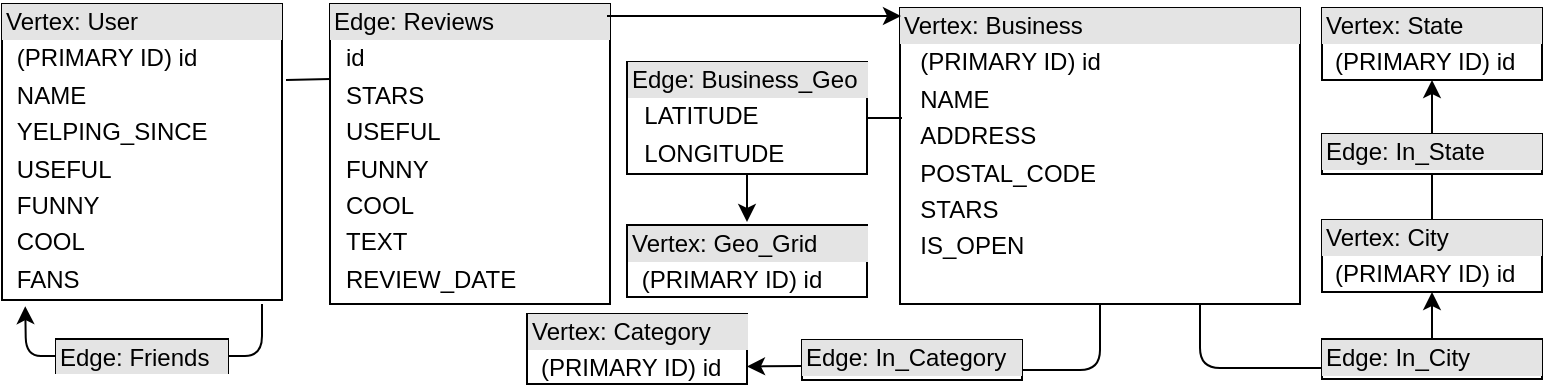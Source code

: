 <mxfile version="12.2.6" type="device" pages="1"><diagram id="SiyMgOkZqrqWP47grDj2" name="Page-1"><mxGraphModel dx="805" dy="410" grid="1" gridSize="10" guides="1" tooltips="1" connect="1" arrows="1" fold="1" page="1" pageScale="1" pageWidth="850" pageHeight="1100" math="0" shadow="0"><root><mxCell id="0"/><mxCell id="1" parent="0"/><mxCell id="MdES_S9rGaPAUbozf3zH-1" value="&lt;div style=&quot;box-sizing: border-box ; width: 100% ; background: #e4e4e4 ; padding: 2px&quot;&gt;Edge: Reviews&lt;/div&gt;&lt;table style=&quot;width: 100% ; font-size: 1em&quot; cellpadding=&quot;2&quot; cellspacing=&quot;0&quot;&gt;&lt;tbody&gt;&lt;tr&gt;&lt;td&gt;&lt;br&gt;&lt;/td&gt;&lt;td&gt;id&lt;/td&gt;&lt;/tr&gt;&lt;tr&gt;&lt;td&gt;&lt;br&gt;&lt;/td&gt;&lt;td&gt;STARS&lt;/td&gt;&lt;/tr&gt;&lt;tr&gt;&lt;td&gt;&lt;br&gt;&lt;/td&gt;&lt;td&gt;USEFUL&lt;/td&gt;&lt;/tr&gt;&lt;tr&gt;&lt;td&gt;&lt;br&gt;&lt;/td&gt;&lt;td&gt;FUNNY&lt;/td&gt;&lt;/tr&gt;&lt;tr&gt;&lt;td&gt;&lt;br&gt;&lt;/td&gt;&lt;td&gt;COOL&lt;/td&gt;&lt;/tr&gt;&lt;tr&gt;&lt;td&gt;&lt;br&gt;&lt;/td&gt;&lt;td&gt;TEXT&lt;/td&gt;&lt;/tr&gt;&lt;tr&gt;&lt;td&gt;&lt;br&gt;&lt;/td&gt;&lt;td&gt;REVIEW_DATE&lt;/td&gt;&lt;/tr&gt;&lt;/tbody&gt;&lt;/table&gt;" style="verticalAlign=top;align=left;overflow=fill;html=1;" parent="1" vertex="1"><mxGeometry x="204" y="12" width="140" height="150" as="geometry"/></mxCell><mxCell id="MdES_S9rGaPAUbozf3zH-2" value="&lt;div style=&quot;box-sizing: border-box ; width: 100% ; background: #e4e4e4 ; padding: 2px&quot;&gt;Vertex: Business&lt;/div&gt;&lt;table style=&quot;width: 100% ; font-size: 1em&quot; cellpadding=&quot;2&quot; cellspacing=&quot;0&quot;&gt;&lt;tbody&gt;&lt;tr&gt;&lt;td&gt;&lt;br&gt;&lt;/td&gt;&lt;td&gt;(PRIMARY ID) id&lt;/td&gt;&lt;/tr&gt;&lt;tr&gt;&lt;td&gt;&lt;br&gt;&lt;/td&gt;&lt;td&gt;NAME&lt;/td&gt;&lt;/tr&gt;&lt;tr&gt;&lt;td&gt;&lt;br&gt;&lt;/td&gt;&lt;td&gt;ADDRESS&lt;/td&gt;&lt;/tr&gt;&lt;tr&gt;&lt;td&gt;&lt;br&gt;&lt;/td&gt;&lt;td&gt;POSTAL_CODE&lt;/td&gt;&lt;/tr&gt;&lt;tr&gt;&lt;td&gt;&lt;br&gt;&lt;/td&gt;&lt;td&gt;STARS&lt;/td&gt;&lt;/tr&gt;&lt;tr&gt;&lt;td&gt;&lt;br&gt;&lt;/td&gt;&lt;td&gt;IS_OPEN&lt;/td&gt;&lt;/tr&gt;&lt;/tbody&gt;&lt;/table&gt;" style="verticalAlign=top;align=left;overflow=fill;html=1;" parent="1" vertex="1"><mxGeometry x="489" y="14" width="200" height="148" as="geometry"/></mxCell><mxCell id="MdES_S9rGaPAUbozf3zH-3" value="&lt;div style=&quot;box-sizing: border-box ; width: 100% ; background: #e4e4e4 ; padding: 2px&quot;&gt;Vertex: Category&lt;/div&gt;&lt;table style=&quot;width: 100% ; font-size: 1em&quot; cellpadding=&quot;2&quot; cellspacing=&quot;0&quot;&gt;&lt;tbody&gt;&lt;tr&gt;&lt;td&gt;&lt;br&gt;&lt;/td&gt;&lt;td&gt;(PRIMARY ID) id&lt;/td&gt;&lt;/tr&gt;&lt;/tbody&gt;&lt;/table&gt;" style="verticalAlign=top;align=left;overflow=fill;html=1;" parent="1" vertex="1"><mxGeometry x="302.5" y="167" width="110" height="35" as="geometry"/></mxCell><mxCell id="MdES_S9rGaPAUbozf3zH-4" value="&lt;div style=&quot;box-sizing: border-box ; width: 100% ; background: #e4e4e4 ; padding: 2px&quot;&gt;Edge: Friends&lt;/div&gt;&lt;table style=&quot;width: 100% ; font-size: 1em&quot; cellpadding=&quot;2&quot; cellspacing=&quot;0&quot;&gt;&lt;tbody&gt;&lt;/tbody&gt;&lt;/table&gt;" style="verticalAlign=top;align=left;overflow=fill;html=1;" parent="1" vertex="1"><mxGeometry x="67" y="179.5" width="86" height="17" as="geometry"/></mxCell><mxCell id="MdES_S9rGaPAUbozf3zH-5" value="&lt;div style=&quot;box-sizing: border-box ; width: 100% ; background: #e4e4e4 ; padding: 2px&quot;&gt;Vertex: User&lt;/div&gt;&lt;table style=&quot;width: 100% ; font-size: 1em&quot; cellpadding=&quot;2&quot; cellspacing=&quot;0&quot;&gt;&lt;tbody&gt;&lt;tr&gt;&lt;td&gt;&lt;br&gt;&lt;/td&gt;&lt;td&gt;(PRIMARY ID) id&lt;/td&gt;&lt;/tr&gt;&lt;tr&gt;&lt;td&gt;&lt;br&gt;&lt;/td&gt;&lt;td&gt;NAME&lt;/td&gt;&lt;/tr&gt;&lt;tr&gt;&lt;td&gt;&lt;br&gt;&lt;/td&gt;&lt;td&gt;YELPING_SINCE&lt;/td&gt;&lt;/tr&gt;&lt;tr&gt;&lt;td&gt;&lt;br&gt;&lt;/td&gt;&lt;td&gt;USEFUL&lt;/td&gt;&lt;/tr&gt;&lt;tr&gt;&lt;td&gt;&lt;br&gt;&lt;/td&gt;&lt;td&gt;FUNNY&lt;/td&gt;&lt;/tr&gt;&lt;tr&gt;&lt;td&gt;&lt;br&gt;&lt;/td&gt;&lt;td&gt;COOL&lt;/td&gt;&lt;/tr&gt;&lt;tr&gt;&lt;td&gt;&lt;br&gt;&lt;/td&gt;&lt;td&gt;FANS&lt;/td&gt;&lt;/tr&gt;&lt;/tbody&gt;&lt;/table&gt;" style="verticalAlign=top;align=left;overflow=fill;html=1;" parent="1" vertex="1"><mxGeometry x="40" y="12" width="140" height="148" as="geometry"/></mxCell><mxCell id="MdES_S9rGaPAUbozf3zH-6" value="&lt;div style=&quot;box-sizing: border-box ; width: 100% ; background: #e4e4e4 ; padding: 2px&quot;&gt;Vertex: City&lt;/div&gt;&lt;table style=&quot;width: 100% ; font-size: 1em&quot; cellpadding=&quot;2&quot; cellspacing=&quot;0&quot;&gt;&lt;tbody&gt;&lt;tr&gt;&lt;td&gt;&lt;br&gt;&lt;/td&gt;&lt;td&gt;(PRIMARY ID) id&lt;/td&gt;&lt;/tr&gt;&lt;/tbody&gt;&lt;/table&gt;" style="verticalAlign=top;align=left;overflow=fill;html=1;" parent="1" vertex="1"><mxGeometry x="700" y="120" width="110" height="36" as="geometry"/></mxCell><mxCell id="MdES_S9rGaPAUbozf3zH-7" value="&lt;div style=&quot;box-sizing: border-box ; width: 100% ; background: #e4e4e4 ; padding: 2px&quot;&gt;Edge: In_Category&lt;/div&gt;&lt;table style=&quot;width: 100% ; font-size: 1em&quot; cellpadding=&quot;2&quot; cellspacing=&quot;0&quot;&gt;&lt;tbody&gt;&lt;/tbody&gt;&lt;/table&gt;" style="verticalAlign=top;align=left;overflow=fill;html=1;" parent="1" vertex="1"><mxGeometry x="440" y="180" width="110" height="20" as="geometry"/></mxCell><mxCell id="MdES_S9rGaPAUbozf3zH-8" value="&lt;div style=&quot;box-sizing: border-box ; width: 100% ; background: #e4e4e4 ; padding: 2px&quot;&gt;Vertex: State&lt;/div&gt;&lt;table style=&quot;width: 100% ; font-size: 1em&quot; cellpadding=&quot;2&quot; cellspacing=&quot;0&quot;&gt;&lt;tbody&gt;&lt;tr&gt;&lt;td&gt;&lt;br&gt;&lt;/td&gt;&lt;td&gt;(PRIMARY ID) id&lt;/td&gt;&lt;/tr&gt;&lt;tr&gt;&lt;td&gt;&lt;/td&gt;&lt;td&gt;&lt;br&gt;&lt;/td&gt;&lt;/tr&gt;&lt;/tbody&gt;&lt;/table&gt;" style="verticalAlign=top;align=left;overflow=fill;html=1;" parent="1" vertex="1"><mxGeometry x="700" y="14" width="110" height="36" as="geometry"/></mxCell><mxCell id="MdES_S9rGaPAUbozf3zH-9" value="" style="endArrow=classic;html=1;" parent="1" edge="1"><mxGeometry width="50" height="50" relative="1" as="geometry"><mxPoint x="342.5" y="18" as="sourcePoint"/><mxPoint x="489.5" y="18" as="targetPoint"/></mxGeometry></mxCell><mxCell id="MdES_S9rGaPAUbozf3zH-10" value="" style="endArrow=none;html=1;exitX=0;exitY=0.25;exitDx=0;exitDy=0;" parent="1" source="MdES_S9rGaPAUbozf3zH-1" edge="1"><mxGeometry width="50" height="50" relative="1" as="geometry"><mxPoint x="202" y="159" as="sourcePoint"/><mxPoint x="182" y="50" as="targetPoint"/><Array as="points"/></mxGeometry></mxCell><mxCell id="MdES_S9rGaPAUbozf3zH-11" value="" style="endArrow=classic;html=1;exitX=0;exitY=0.5;exitDx=0;exitDy=0;entryX=0.083;entryY=1.021;entryDx=0;entryDy=0;entryPerimeter=0;" parent="1" source="MdES_S9rGaPAUbozf3zH-4" edge="1" target="MdES_S9rGaPAUbozf3zH-5"><mxGeometry width="50" height="50" relative="1" as="geometry"><mxPoint x="230" y="542" as="sourcePoint"/><mxPoint x="182" y="190" as="targetPoint"/><Array as="points"><mxPoint x="52" y="188"/></Array></mxGeometry></mxCell><mxCell id="MdES_S9rGaPAUbozf3zH-12" value="" style="endArrow=none;html=1;exitX=1;exitY=0.5;exitDx=0;exitDy=0;" parent="1" source="MdES_S9rGaPAUbozf3zH-4" edge="1"><mxGeometry width="50" height="50" relative="1" as="geometry"><mxPoint x="655" y="263" as="sourcePoint"/><mxPoint x="170" y="162" as="targetPoint"/><Array as="points"><mxPoint x="170" y="188"/></Array></mxGeometry></mxCell><mxCell id="MdES_S9rGaPAUbozf3zH-13" value="&lt;div style=&quot;box-sizing: border-box ; width: 100% ; background: #e4e4e4 ; padding: 2px&quot;&gt;Edge: In_City&lt;/div&gt;&lt;table style=&quot;width: 100% ; font-size: 1em&quot; cellpadding=&quot;2&quot; cellspacing=&quot;0&quot;&gt;&lt;tbody&gt;&lt;/tbody&gt;&lt;/table&gt;" style="verticalAlign=top;align=left;overflow=fill;html=1;" parent="1" vertex="1"><mxGeometry x="700" y="179.5" width="110" height="20" as="geometry"/></mxCell><mxCell id="MdES_S9rGaPAUbozf3zH-14" value="&lt;div style=&quot;box-sizing: border-box ; width: 100% ; background: #e4e4e4 ; padding: 2px&quot;&gt;Edge: In_State&lt;/div&gt;" style="verticalAlign=top;align=left;overflow=fill;html=1;" parent="1" vertex="1"><mxGeometry x="700" y="77" width="110" height="20" as="geometry"/></mxCell><mxCell id="MdES_S9rGaPAUbozf3zH-15" value="" style="endArrow=none;html=1;entryX=0.75;entryY=1;entryDx=0;entryDy=0;" parent="1" target="MdES_S9rGaPAUbozf3zH-2" edge="1"><mxGeometry width="50" height="50" relative="1" as="geometry"><mxPoint x="700" y="194" as="sourcePoint"/><mxPoint x="504" y="479" as="targetPoint"/><Array as="points"><mxPoint x="639" y="194"/></Array></mxGeometry></mxCell><mxCell id="MdES_S9rGaPAUbozf3zH-16" value="" style="endArrow=classic;html=1;entryX=0.5;entryY=1;entryDx=0;entryDy=0;exitX=0.5;exitY=0;exitDx=0;exitDy=0;" parent="1" source="MdES_S9rGaPAUbozf3zH-13" target="MdES_S9rGaPAUbozf3zH-6" edge="1"><mxGeometry width="50" height="50" relative="1" as="geometry"><mxPoint x="755" y="172" as="sourcePoint"/><mxPoint x="410" y="492" as="targetPoint"/></mxGeometry></mxCell><mxCell id="MdES_S9rGaPAUbozf3zH-17" value="" style="endArrow=none;html=1;entryX=0.5;entryY=1;entryDx=0;entryDy=0;exitX=0.5;exitY=0;exitDx=0;exitDy=0;" parent="1" source="MdES_S9rGaPAUbozf3zH-6" target="MdES_S9rGaPAUbozf3zH-14" edge="1"><mxGeometry width="50" height="50" relative="1" as="geometry"><mxPoint x="360" y="542" as="sourcePoint"/><mxPoint x="410" y="492" as="targetPoint"/></mxGeometry></mxCell><mxCell id="MdES_S9rGaPAUbozf3zH-18" value="" style="endArrow=classic;html=1;entryX=0.5;entryY=1;entryDx=0;entryDy=0;exitX=0.5;exitY=0;exitDx=0;exitDy=0;" parent="1" source="MdES_S9rGaPAUbozf3zH-14" target="MdES_S9rGaPAUbozf3zH-8" edge="1"><mxGeometry width="50" height="50" relative="1" as="geometry"><mxPoint x="360" y="542" as="sourcePoint"/><mxPoint x="410" y="492" as="targetPoint"/></mxGeometry></mxCell><mxCell id="MdES_S9rGaPAUbozf3zH-19" value="" style="endArrow=none;html=1;entryX=0.5;entryY=1;entryDx=0;entryDy=0;exitX=1;exitY=0.75;exitDx=0;exitDy=0;" parent="1" source="MdES_S9rGaPAUbozf3zH-7" target="MdES_S9rGaPAUbozf3zH-2" edge="1"><mxGeometry width="50" height="50" relative="1" as="geometry"><mxPoint x="521" y="178" as="sourcePoint"/><mxPoint x="504" y="160" as="targetPoint"/><Array as="points"><mxPoint x="589" y="195"/></Array></mxGeometry></mxCell><mxCell id="MdES_S9rGaPAUbozf3zH-20" value="" style="endArrow=classic;html=1;entryX=1;entryY=0.75;entryDx=0;entryDy=0;" parent="1" target="MdES_S9rGaPAUbozf3zH-3" edge="1"><mxGeometry width="50" height="50" relative="1" as="geometry"><mxPoint x="440" y="193" as="sourcePoint"/><mxPoint x="780" y="70" as="targetPoint"/><Array as="points"/></mxGeometry></mxCell><mxCell id="MdES_S9rGaPAUbozf3zH-22" value="&lt;div style=&quot;box-sizing: border-box ; width: 100% ; background: #e4e4e4 ; padding: 2px&quot;&gt;Vertex: Geo_Grid&lt;/div&gt;&lt;table style=&quot;width: 100% ; font-size: 1em&quot; cellpadding=&quot;2&quot; cellspacing=&quot;0&quot;&gt;&lt;tbody&gt;&lt;tr&gt;&lt;td&gt;&lt;br&gt;&lt;/td&gt;&lt;td&gt;(PRIMARY ID) id&lt;/td&gt;&lt;/tr&gt;&lt;tr&gt;&lt;td&gt;&lt;/td&gt;&lt;td&gt;&lt;br&gt;&lt;/td&gt;&lt;/tr&gt;&lt;/tbody&gt;&lt;/table&gt;" style="verticalAlign=top;align=left;overflow=fill;html=1;" parent="1" vertex="1"><mxGeometry x="352.5" y="122.5" width="120" height="36" as="geometry"/></mxCell><mxCell id="MdES_S9rGaPAUbozf3zH-24" value="&lt;div style=&quot;box-sizing: border-box ; width: 100% ; background: #e4e4e4 ; padding: 2px&quot;&gt;Edge: Business_Geo&lt;/div&gt;&lt;table style=&quot;width: 100% ; font-size: 1em&quot; cellpadding=&quot;2&quot; cellspacing=&quot;0&quot;&gt;&lt;tbody&gt;&lt;tr&gt;&lt;td&gt;&lt;br&gt;&lt;/td&gt;&lt;td&gt;LATITUDE&lt;/td&gt;&lt;/tr&gt;&lt;tr&gt;&lt;td&gt;&lt;br&gt;&lt;/td&gt;&lt;td&gt;LONGITUDE&lt;/td&gt;&lt;/tr&gt;&lt;tr&gt;&lt;td&gt;&lt;/td&gt;&lt;td&gt;&lt;br&gt;&lt;/td&gt;&lt;/tr&gt;&lt;/tbody&gt;&lt;/table&gt;" style="verticalAlign=top;align=left;overflow=fill;html=1;rounded=0;glass=0;" parent="1" vertex="1"><mxGeometry x="352.5" y="41" width="120" height="56" as="geometry"/></mxCell><mxCell id="MdES_S9rGaPAUbozf3zH-25" value="" style="endArrow=none;html=1;exitX=1;exitY=0.5;exitDx=0;exitDy=0;" parent="1" source="MdES_S9rGaPAUbozf3zH-24" edge="1"><mxGeometry width="50" height="50" relative="1" as="geometry"><mxPoint x="702.5" y="179" as="sourcePoint"/><mxPoint x="490" y="69" as="targetPoint"/></mxGeometry></mxCell><mxCell id="MdES_S9rGaPAUbozf3zH-26" value="" style="endArrow=classic;html=1;exitX=0.5;exitY=1;exitDx=0;exitDy=0;" parent="1" source="MdES_S9rGaPAUbozf3zH-24" edge="1"><mxGeometry width="50" height="50" relative="1" as="geometry"><mxPoint x="488.5" y="97" as="sourcePoint"/><mxPoint x="412.5" y="121" as="targetPoint"/></mxGeometry></mxCell></root></mxGraphModel></diagram></mxfile>